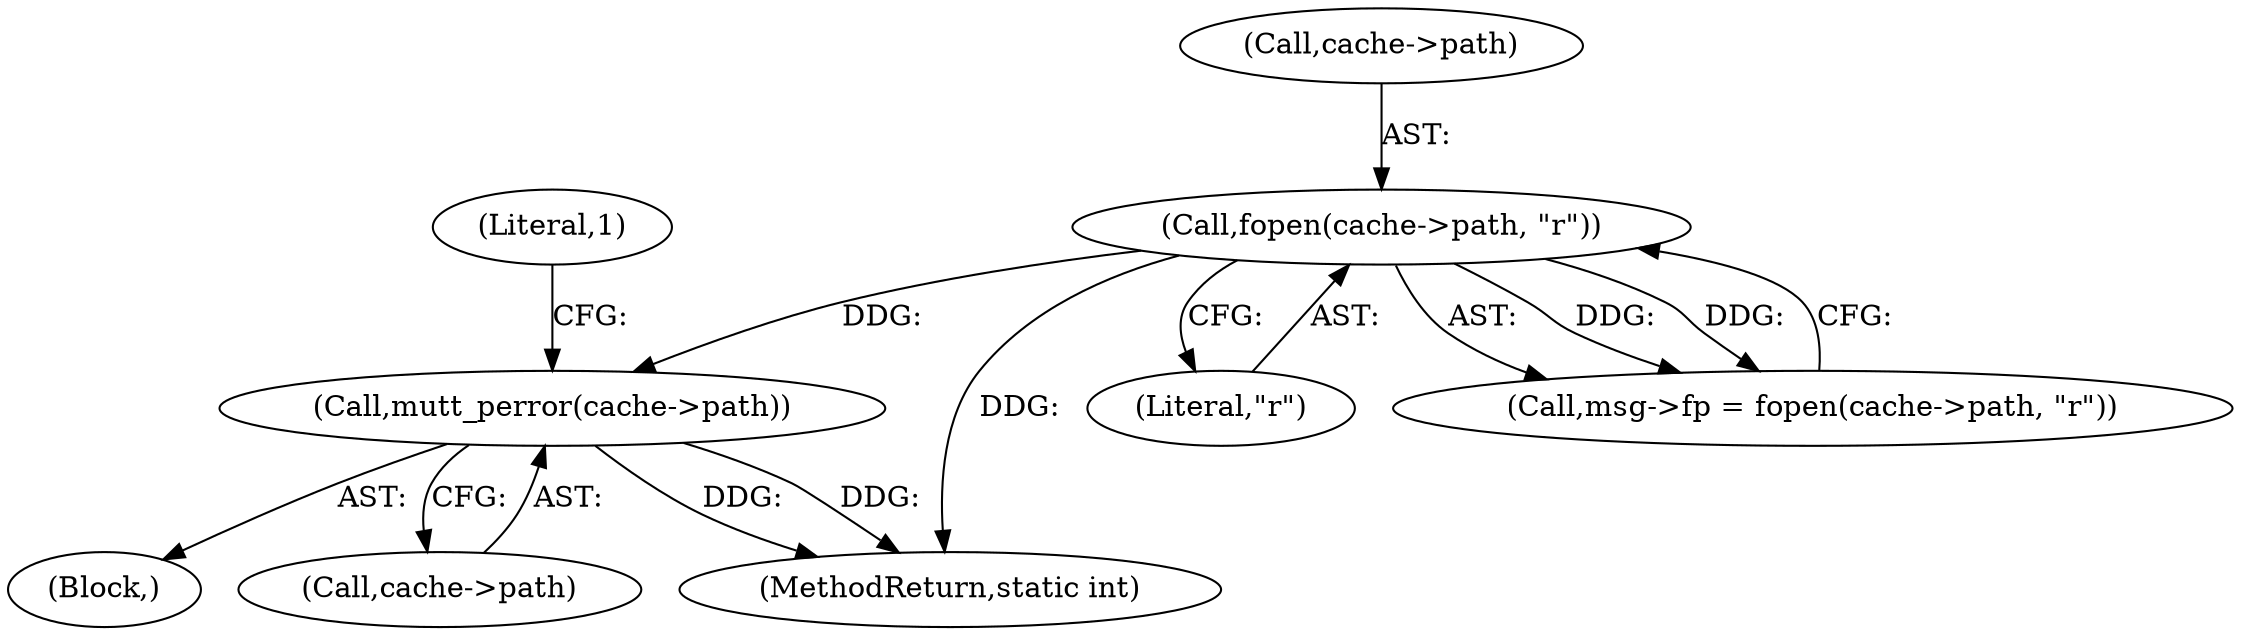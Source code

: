 digraph "0_neomutt_9bfab35522301794483f8f9ed60820bdec9be59e_2@pointer" {
"1000205" [label="(Call,mutt_perror(cache->path))"];
"1000194" [label="(Call,fopen(cache->path, \"r\"))"];
"1000205" [label="(Call,mutt_perror(cache->path))"];
"1000198" [label="(Literal,\"r\")"];
"1000189" [label="(Block,)"];
"1000194" [label="(Call,fopen(cache->path, \"r\"))"];
"1000211" [label="(Literal,1)"];
"1000195" [label="(Call,cache->path)"];
"1000190" [label="(Call,msg->fp = fopen(cache->path, \"r\"))"];
"1000206" [label="(Call,cache->path)"];
"1000538" [label="(MethodReturn,static int)"];
"1000205" -> "1000189"  [label="AST: "];
"1000205" -> "1000206"  [label="CFG: "];
"1000206" -> "1000205"  [label="AST: "];
"1000211" -> "1000205"  [label="CFG: "];
"1000205" -> "1000538"  [label="DDG: "];
"1000205" -> "1000538"  [label="DDG: "];
"1000194" -> "1000205"  [label="DDG: "];
"1000194" -> "1000190"  [label="AST: "];
"1000194" -> "1000198"  [label="CFG: "];
"1000195" -> "1000194"  [label="AST: "];
"1000198" -> "1000194"  [label="AST: "];
"1000190" -> "1000194"  [label="CFG: "];
"1000194" -> "1000538"  [label="DDG: "];
"1000194" -> "1000190"  [label="DDG: "];
"1000194" -> "1000190"  [label="DDG: "];
}
